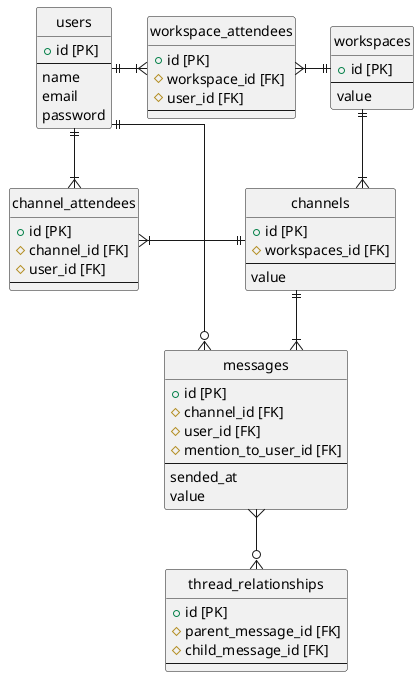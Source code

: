 @startuml

hide circle
skinparam linetype ortho

entity "users" {
  + id [PK]
  --
  name
  email
  password
}

entity "workspaces" {
  + id [PK]
  --
  value
}

entity "channels" {
  + id [PK]
  # workspaces_id [FK]
  --
  value
}

entity "messages" {
  + id [PK]
  # channel_id [FK]
  # user_id [FK]
  # mention_to_user_id [FK]
  --
  sended_at
  value
}

entity "thread_relationships" {
  + id [PK]
  # parent_message_id [FK]
  # child_message_id [FK]
  --
}

entity "channel_attendees" {
  + id [PK]
  # channel_id [FK]
  # user_id [FK]
  --
}

entity "workspace_attendees" {
  + id [PK]
  # workspace_id [FK]
  # user_id [FK]
  --
}

workspaces ||-d-|{ channels
channels ||-d-|{ messages
messages }-d-o{ thread_relationships
workspaces ||-l-|{ workspace_attendees
channels ||-l-|{ channel_attendees
users ||-r-|{ workspace_attendees
users ||--|{ channel_attendees
users ||--o{ messages
@enduml
